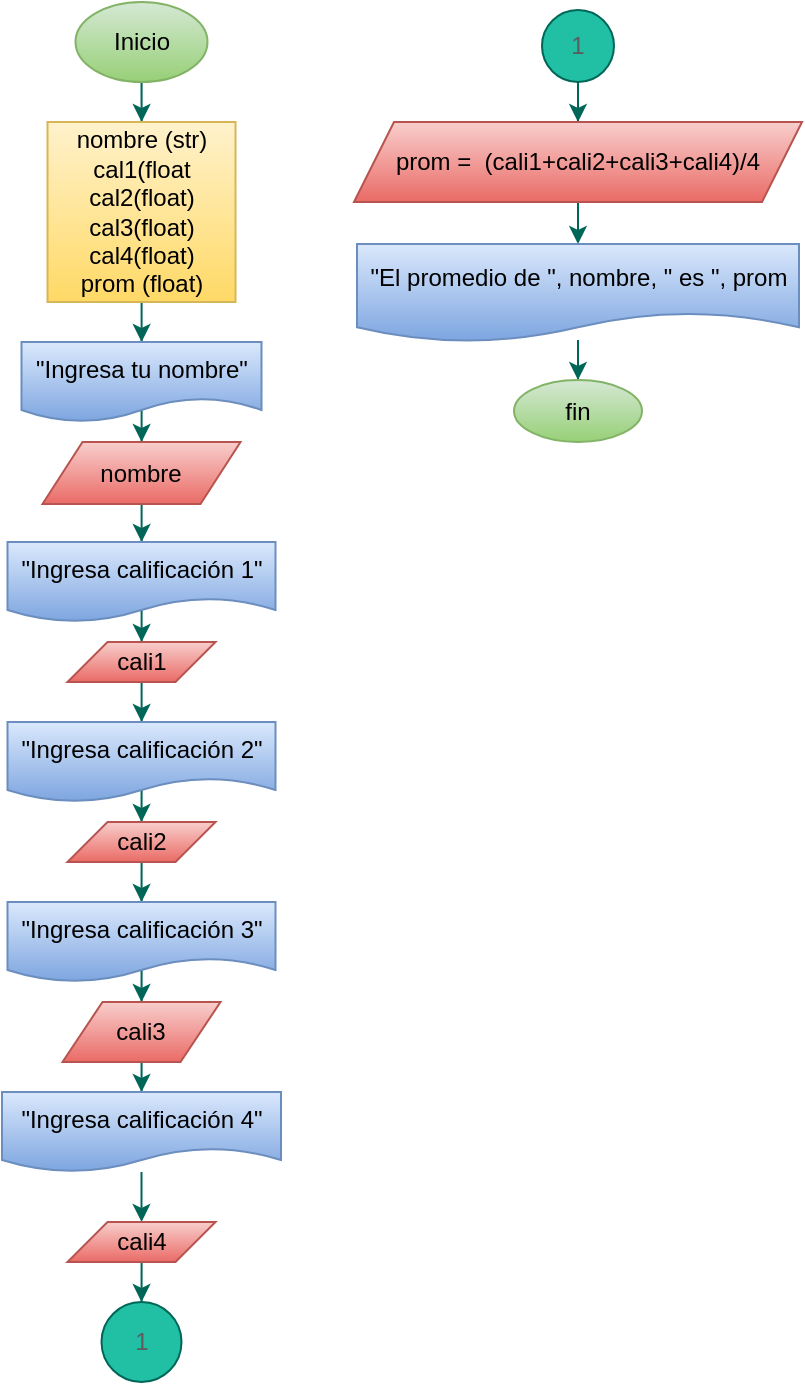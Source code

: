 <mxfile version="20.3.3" type="github"><diagram id="CLU3xpj1Vnb-q8HhyXM3" name="Página-1"><mxGraphModel dx="1422" dy="770" grid="1" gridSize="10" guides="1" tooltips="1" connect="1" arrows="1" fold="1" page="1" pageScale="1" pageWidth="827" pageHeight="1169" math="0" shadow="0"><root><mxCell id="0"/><mxCell id="1" parent="0"/><mxCell id="tZysNCf_oQg4uxyn0KMY-5" value="" style="edgeStyle=orthogonalEdgeStyle;rounded=0;orthogonalLoop=1;jettySize=auto;html=1;strokeColor=#006658;fontColor=#5C5C5C;fillColor=#21C0A5;" edge="1" parent="1" source="tZysNCf_oQg4uxyn0KMY-1" target="tZysNCf_oQg4uxyn0KMY-4"><mxGeometry relative="1" as="geometry"/></mxCell><mxCell id="tZysNCf_oQg4uxyn0KMY-1" value="Inicio" style="ellipse;whiteSpace=wrap;html=1;fillColor=#d5e8d4;strokeColor=#82b366;gradientColor=#97d077;" vertex="1" parent="1"><mxGeometry x="86.75" y="20" width="66" height="40" as="geometry"/></mxCell><mxCell id="tZysNCf_oQg4uxyn0KMY-7" value="" style="edgeStyle=orthogonalEdgeStyle;rounded=0;orthogonalLoop=1;jettySize=auto;html=1;strokeColor=#006658;fontColor=#5C5C5C;fillColor=#21C0A5;" edge="1" parent="1" source="tZysNCf_oQg4uxyn0KMY-4" target="tZysNCf_oQg4uxyn0KMY-6"><mxGeometry relative="1" as="geometry"/></mxCell><mxCell id="tZysNCf_oQg4uxyn0KMY-4" value="nombre (str)&lt;br&gt;cal1(float&lt;br&gt;cal2(float)&lt;br&gt;cal3(float)&lt;br&gt;cal4(float)&lt;br&gt;prom (float)" style="rounded=0;whiteSpace=wrap;html=1;strokeColor=#d6b656;fillColor=#fff2cc;gradientColor=#ffd966;" vertex="1" parent="1"><mxGeometry x="72.75" y="80" width="94" height="90" as="geometry"/></mxCell><mxCell id="tZysNCf_oQg4uxyn0KMY-9" value="" style="edgeStyle=orthogonalEdgeStyle;rounded=0;orthogonalLoop=1;jettySize=auto;html=1;strokeColor=#006658;fontColor=#5C5C5C;fillColor=#21C0A5;" edge="1" parent="1" source="tZysNCf_oQg4uxyn0KMY-6" target="tZysNCf_oQg4uxyn0KMY-8"><mxGeometry relative="1" as="geometry"/></mxCell><mxCell id="tZysNCf_oQg4uxyn0KMY-6" value="&quot;Ingresa tu nombre&quot;" style="shape=document;whiteSpace=wrap;html=1;boundedLbl=1;strokeColor=#6c8ebf;fillColor=#dae8fc;gradientColor=#7ea6e0;" vertex="1" parent="1"><mxGeometry x="59.75" y="190" width="120" height="40" as="geometry"/></mxCell><mxCell id="tZysNCf_oQg4uxyn0KMY-11" value="" style="edgeStyle=orthogonalEdgeStyle;rounded=0;orthogonalLoop=1;jettySize=auto;html=1;strokeColor=#006658;fontColor=#5C5C5C;fillColor=#21C0A5;" edge="1" parent="1" source="tZysNCf_oQg4uxyn0KMY-8" target="tZysNCf_oQg4uxyn0KMY-10"><mxGeometry relative="1" as="geometry"/></mxCell><mxCell id="tZysNCf_oQg4uxyn0KMY-8" value="nombre" style="shape=parallelogram;perimeter=parallelogramPerimeter;whiteSpace=wrap;html=1;fixedSize=1;strokeColor=#b85450;fillColor=#f8cecc;gradientColor=#ea6b66;" vertex="1" parent="1"><mxGeometry x="70.25" y="240" width="99" height="31" as="geometry"/></mxCell><mxCell id="tZysNCf_oQg4uxyn0KMY-13" value="" style="edgeStyle=orthogonalEdgeStyle;rounded=0;orthogonalLoop=1;jettySize=auto;html=1;strokeColor=#006658;fontColor=#5C5C5C;fillColor=#21C0A5;" edge="1" parent="1" source="tZysNCf_oQg4uxyn0KMY-10" target="tZysNCf_oQg4uxyn0KMY-12"><mxGeometry relative="1" as="geometry"/></mxCell><mxCell id="tZysNCf_oQg4uxyn0KMY-10" value="&quot;Ingresa calificación 1&quot;" style="shape=document;whiteSpace=wrap;html=1;boundedLbl=1;strokeColor=#6c8ebf;fillColor=#dae8fc;gradientColor=#7ea6e0;" vertex="1" parent="1"><mxGeometry x="52.75" y="290" width="134" height="40" as="geometry"/></mxCell><mxCell id="tZysNCf_oQg4uxyn0KMY-18" value="" style="edgeStyle=orthogonalEdgeStyle;rounded=0;orthogonalLoop=1;jettySize=auto;html=1;strokeColor=#006658;fontColor=#5C5C5C;fillColor=#21C0A5;" edge="1" parent="1" source="tZysNCf_oQg4uxyn0KMY-12" target="tZysNCf_oQg4uxyn0KMY-14"><mxGeometry relative="1" as="geometry"/></mxCell><mxCell id="tZysNCf_oQg4uxyn0KMY-12" value="cali1" style="shape=parallelogram;perimeter=parallelogramPerimeter;whiteSpace=wrap;html=1;fixedSize=1;strokeColor=#b85450;fillColor=#f8cecc;gradientColor=#ea6b66;" vertex="1" parent="1"><mxGeometry x="82.75" y="340" width="74" height="20" as="geometry"/></mxCell><mxCell id="tZysNCf_oQg4uxyn0KMY-19" style="edgeStyle=orthogonalEdgeStyle;rounded=0;orthogonalLoop=1;jettySize=auto;html=1;entryX=0.5;entryY=0;entryDx=0;entryDy=0;strokeColor=#006658;fontColor=#5C5C5C;fillColor=#21C0A5;" edge="1" parent="1" source="tZysNCf_oQg4uxyn0KMY-14" target="tZysNCf_oQg4uxyn0KMY-15"><mxGeometry relative="1" as="geometry"/></mxCell><mxCell id="tZysNCf_oQg4uxyn0KMY-14" value="&quot;Ingresa calificación 2&quot;" style="shape=document;whiteSpace=wrap;html=1;boundedLbl=1;strokeColor=#6c8ebf;fillColor=#dae8fc;gradientColor=#7ea6e0;" vertex="1" parent="1"><mxGeometry x="52.75" y="380" width="134" height="40" as="geometry"/></mxCell><mxCell id="tZysNCf_oQg4uxyn0KMY-25" style="edgeStyle=orthogonalEdgeStyle;rounded=0;orthogonalLoop=1;jettySize=auto;html=1;entryX=0.5;entryY=0;entryDx=0;entryDy=0;strokeColor=#006658;fontColor=#5C5C5C;fillColor=#21C0A5;" edge="1" parent="1" source="tZysNCf_oQg4uxyn0KMY-15" target="tZysNCf_oQg4uxyn0KMY-20"><mxGeometry relative="1" as="geometry"/></mxCell><mxCell id="tZysNCf_oQg4uxyn0KMY-15" value="cali2" style="shape=parallelogram;perimeter=parallelogramPerimeter;whiteSpace=wrap;html=1;fixedSize=1;strokeColor=#b85450;fillColor=#f8cecc;gradientColor=#ea6b66;" vertex="1" parent="1"><mxGeometry x="82.75" y="430" width="74" height="20" as="geometry"/></mxCell><mxCell id="tZysNCf_oQg4uxyn0KMY-27" style="edgeStyle=orthogonalEdgeStyle;rounded=0;orthogonalLoop=1;jettySize=auto;html=1;entryX=0.5;entryY=0;entryDx=0;entryDy=0;strokeColor=#006658;fontColor=#5C5C5C;fillColor=#21C0A5;" edge="1" parent="1" source="tZysNCf_oQg4uxyn0KMY-20" target="tZysNCf_oQg4uxyn0KMY-21"><mxGeometry relative="1" as="geometry"/></mxCell><mxCell id="tZysNCf_oQg4uxyn0KMY-20" value="&quot;Ingresa calificación 3&quot;" style="shape=document;whiteSpace=wrap;html=1;boundedLbl=1;strokeColor=#6c8ebf;fillColor=#dae8fc;gradientColor=#7ea6e0;" vertex="1" parent="1"><mxGeometry x="52.75" y="470" width="134" height="40" as="geometry"/></mxCell><mxCell id="tZysNCf_oQg4uxyn0KMY-28" style="edgeStyle=orthogonalEdgeStyle;rounded=0;orthogonalLoop=1;jettySize=auto;html=1;entryX=0.5;entryY=0;entryDx=0;entryDy=0;strokeColor=#006658;fontColor=#5C5C5C;fillColor=#21C0A5;" edge="1" parent="1" source="tZysNCf_oQg4uxyn0KMY-21" target="tZysNCf_oQg4uxyn0KMY-22"><mxGeometry relative="1" as="geometry"/></mxCell><mxCell id="tZysNCf_oQg4uxyn0KMY-21" value="cali3" style="shape=parallelogram;perimeter=parallelogramPerimeter;whiteSpace=wrap;html=1;fixedSize=1;strokeColor=#b85450;fillColor=#f8cecc;gradientColor=#ea6b66;" vertex="1" parent="1"><mxGeometry x="80.25" y="520" width="79" height="30" as="geometry"/></mxCell><mxCell id="tZysNCf_oQg4uxyn0KMY-33" value="" style="edgeStyle=orthogonalEdgeStyle;rounded=0;orthogonalLoop=1;jettySize=auto;html=1;strokeColor=#006658;fontColor=#5C5C5C;fillColor=#21C0A5;" edge="1" parent="1" source="tZysNCf_oQg4uxyn0KMY-22" target="tZysNCf_oQg4uxyn0KMY-23"><mxGeometry relative="1" as="geometry"/></mxCell><mxCell id="tZysNCf_oQg4uxyn0KMY-22" value="&quot;Ingresa calificación 4&quot;" style="shape=document;whiteSpace=wrap;html=1;boundedLbl=1;strokeColor=#6c8ebf;fillColor=#dae8fc;gradientColor=#7ea6e0;" vertex="1" parent="1"><mxGeometry x="50" y="565" width="139.5" height="40" as="geometry"/></mxCell><mxCell id="tZysNCf_oQg4uxyn0KMY-35" value="" style="edgeStyle=orthogonalEdgeStyle;rounded=0;orthogonalLoop=1;jettySize=auto;html=1;strokeColor=#006658;fontColor=#5C5C5C;fillColor=#21C0A5;" edge="1" parent="1" source="tZysNCf_oQg4uxyn0KMY-23" target="tZysNCf_oQg4uxyn0KMY-34"><mxGeometry relative="1" as="geometry"/></mxCell><mxCell id="tZysNCf_oQg4uxyn0KMY-23" value="cali4" style="shape=parallelogram;perimeter=parallelogramPerimeter;whiteSpace=wrap;html=1;fixedSize=1;strokeColor=#b85450;fillColor=#f8cecc;gradientColor=#ea6b66;" vertex="1" parent="1"><mxGeometry x="82.75" y="630" width="74" height="20" as="geometry"/></mxCell><mxCell id="tZysNCf_oQg4uxyn0KMY-34" value="1" style="ellipse;whiteSpace=wrap;html=1;aspect=fixed;strokeColor=#006658;fontColor=#5C5C5C;fillColor=#21C0A5;" vertex="1" parent="1"><mxGeometry x="99.75" y="670" width="40" height="40" as="geometry"/></mxCell><mxCell id="tZysNCf_oQg4uxyn0KMY-38" value="" style="edgeStyle=orthogonalEdgeStyle;rounded=0;orthogonalLoop=1;jettySize=auto;html=1;strokeColor=#006658;fontColor=#5C5C5C;fillColor=#21C0A5;" edge="1" parent="1" source="tZysNCf_oQg4uxyn0KMY-36" target="tZysNCf_oQg4uxyn0KMY-37"><mxGeometry relative="1" as="geometry"/></mxCell><mxCell id="tZysNCf_oQg4uxyn0KMY-36" value="1" style="ellipse;whiteSpace=wrap;html=1;aspect=fixed;strokeColor=#006658;fontColor=#5C5C5C;fillColor=#21C0A5;" vertex="1" parent="1"><mxGeometry x="320" y="24" width="36" height="36" as="geometry"/></mxCell><mxCell id="tZysNCf_oQg4uxyn0KMY-40" value="" style="edgeStyle=orthogonalEdgeStyle;rounded=0;orthogonalLoop=1;jettySize=auto;html=1;strokeColor=#006658;fontColor=#5C5C5C;fillColor=#21C0A5;" edge="1" parent="1" source="tZysNCf_oQg4uxyn0KMY-37" target="tZysNCf_oQg4uxyn0KMY-39"><mxGeometry relative="1" as="geometry"/></mxCell><mxCell id="tZysNCf_oQg4uxyn0KMY-37" value="prom =&amp;nbsp; (cali1+cali2+cali3+cali4)/4" style="shape=parallelogram;perimeter=parallelogramPerimeter;whiteSpace=wrap;html=1;fixedSize=1;strokeColor=#b85450;fillColor=#f8cecc;gradientColor=#ea6b66;" vertex="1" parent="1"><mxGeometry x="226" y="80" width="224" height="40" as="geometry"/></mxCell><mxCell id="tZysNCf_oQg4uxyn0KMY-43" value="" style="edgeStyle=orthogonalEdgeStyle;rounded=0;orthogonalLoop=1;jettySize=auto;html=1;strokeColor=#006658;fontColor=#5C5C5C;fillColor=#21C0A5;" edge="1" parent="1" source="tZysNCf_oQg4uxyn0KMY-39" target="tZysNCf_oQg4uxyn0KMY-42"><mxGeometry relative="1" as="geometry"/></mxCell><mxCell id="tZysNCf_oQg4uxyn0KMY-39" value="&quot;El promedio de &quot;, nombre, &quot; es &quot;, prom" style="shape=document;whiteSpace=wrap;html=1;boundedLbl=1;fillColor=#dae8fc;strokeColor=#6c8ebf;gradientColor=#7ea6e0;" vertex="1" parent="1"><mxGeometry x="227.5" y="141" width="221" height="49" as="geometry"/></mxCell><mxCell id="tZysNCf_oQg4uxyn0KMY-42" value="fin" style="ellipse;whiteSpace=wrap;html=1;fillColor=#d5e8d4;strokeColor=#82b366;gradientColor=#97d077;" vertex="1" parent="1"><mxGeometry x="306" y="209" width="64" height="31" as="geometry"/></mxCell></root></mxGraphModel></diagram></mxfile>